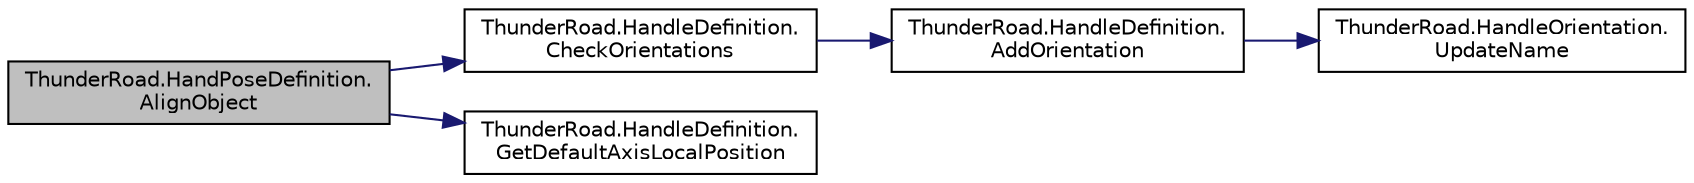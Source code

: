 digraph "ThunderRoad.HandPoseDefinition.AlignObject"
{
 // LATEX_PDF_SIZE
  edge [fontname="Helvetica",fontsize="10",labelfontname="Helvetica",labelfontsize="10"];
  node [fontname="Helvetica",fontsize="10",shape=record];
  rankdir="LR";
  Node1 [label="ThunderRoad.HandPoseDefinition.\lAlignObject",height=0.2,width=0.4,color="black", fillcolor="grey75", style="filled", fontcolor="black",tooltip="Aligns the object."];
  Node1 -> Node2 [color="midnightblue",fontsize="10",style="solid",fontname="Helvetica"];
  Node2 [label="ThunderRoad.HandleDefinition.\lCheckOrientations",height=0.2,width=0.4,color="black", fillcolor="white", style="filled",URL="$class_thunder_road_1_1_handle_definition.html#a8a433a0babc4ffcade92bb91ff9de30d",tooltip="Checks the orientations."];
  Node2 -> Node3 [color="midnightblue",fontsize="10",style="solid",fontname="Helvetica"];
  Node3 [label="ThunderRoad.HandleDefinition.\lAddOrientation",height=0.2,width=0.4,color="black", fillcolor="white", style="filled",URL="$class_thunder_road_1_1_handle_definition.html#a281d79b3a8993e47abfd90b23fcf9254",tooltip="Adds the orientation."];
  Node3 -> Node4 [color="midnightblue",fontsize="10",style="solid",fontname="Helvetica"];
  Node4 [label="ThunderRoad.HandleOrientation.\lUpdateName",height=0.2,width=0.4,color="black", fillcolor="white", style="filled",URL="$class_thunder_road_1_1_handle_orientation.html#a182b80469806c12b565e295cda1eb495",tooltip="Updates the name."];
  Node1 -> Node5 [color="midnightblue",fontsize="10",style="solid",fontname="Helvetica"];
  Node5 [label="ThunderRoad.HandleDefinition.\lGetDefaultAxisLocalPosition",height=0.2,width=0.4,color="black", fillcolor="white", style="filled",URL="$class_thunder_road_1_1_handle_definition.html#a0942db018cce7f5f765299dc1c5e3e09",tooltip="Gets the default axis local position."];
}
